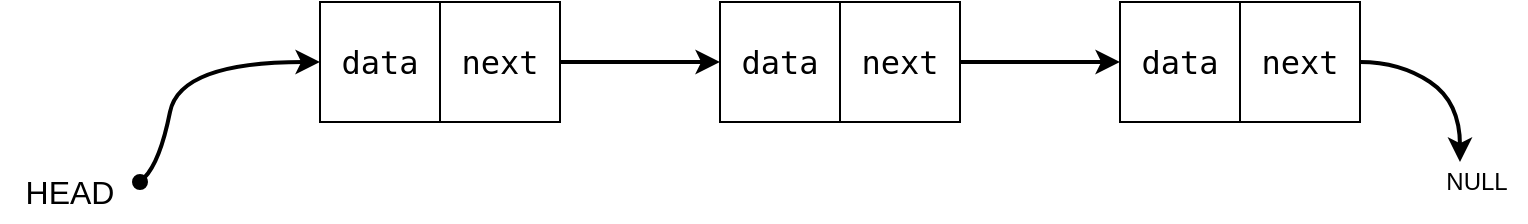 <mxfile version="12.9.3" type="device"><diagram id="3T6XXa4KqIWcqoQXKcZj" name="Page-1"><mxGraphModel dx="1296" dy="622" grid="1" gridSize="10" guides="1" tooltips="1" connect="1" arrows="1" fold="1" page="1" pageScale="1" pageWidth="850" pageHeight="1100" math="0" shadow="0"><root><mxCell id="0"/><mxCell id="1" parent="0"/><mxCell id="Z8ysf3RP-tLpuXfRaKUo-6" value="&lt;pre&gt;data&lt;/pre&gt;" style="rounded=0;whiteSpace=wrap;html=1;fontSize=16;" parent="1" vertex="1"><mxGeometry x="200" y="200" width="60" height="60" as="geometry"/></mxCell><mxCell id="WdGrn8KU4RR0bOzMLmEx-1" value="HEAD" style="text;html=1;strokeColor=none;fillColor=none;align=center;verticalAlign=middle;whiteSpace=wrap;rounded=0;fontSize=16;" parent="1" vertex="1"><mxGeometry x="40" y="280" width="70" height="30" as="geometry"/></mxCell><mxCell id="a1TBds31pDMdzw121-OZ-1" value="&lt;pre&gt;next&lt;/pre&gt;" style="rounded=0;whiteSpace=wrap;html=1;fontSize=16;" vertex="1" parent="1"><mxGeometry x="260" y="200" width="60" height="60" as="geometry"/></mxCell><mxCell id="a1TBds31pDMdzw121-OZ-2" value="&lt;pre&gt;data&lt;/pre&gt;" style="rounded=0;whiteSpace=wrap;html=1;fontSize=16;" vertex="1" parent="1"><mxGeometry x="400" y="200" width="60" height="60" as="geometry"/></mxCell><mxCell id="a1TBds31pDMdzw121-OZ-9" style="edgeStyle=orthogonalEdgeStyle;rounded=0;orthogonalLoop=1;jettySize=auto;html=1;exitX=1;exitY=0.5;exitDx=0;exitDy=0;entryX=0;entryY=0.5;entryDx=0;entryDy=0;startArrow=none;startFill=0;strokeWidth=2;" edge="1" parent="1" source="a1TBds31pDMdzw121-OZ-3" target="a1TBds31pDMdzw121-OZ-4"><mxGeometry relative="1" as="geometry"/></mxCell><mxCell id="a1TBds31pDMdzw121-OZ-3" value="&lt;pre&gt;next&lt;/pre&gt;" style="rounded=0;whiteSpace=wrap;html=1;fontSize=16;" vertex="1" parent="1"><mxGeometry x="460" y="200" width="60" height="60" as="geometry"/></mxCell><mxCell id="a1TBds31pDMdzw121-OZ-4" value="&lt;pre&gt;data&lt;/pre&gt;" style="rounded=0;whiteSpace=wrap;html=1;fontSize=16;" vertex="1" parent="1"><mxGeometry x="600" y="200" width="60" height="60" as="geometry"/></mxCell><mxCell id="a1TBds31pDMdzw121-OZ-5" value="&lt;pre&gt;next&lt;/pre&gt;" style="rounded=0;whiteSpace=wrap;html=1;fontSize=16;" vertex="1" parent="1"><mxGeometry x="660" y="200" width="60" height="60" as="geometry"/></mxCell><mxCell id="a1TBds31pDMdzw121-OZ-7" value="" style="curved=1;endArrow=classic;html=1;strokeWidth=2;startArrow=oval;startFill=1;entryX=0;entryY=0.5;entryDx=0;entryDy=0;" edge="1" parent="1" target="Z8ysf3RP-tLpuXfRaKUo-6"><mxGeometry width="50" height="50" relative="1" as="geometry"><mxPoint x="110" y="290" as="sourcePoint"/><mxPoint x="190" y="240" as="targetPoint"/><Array as="points"><mxPoint x="120" y="280"/><mxPoint x="130" y="230"/></Array></mxGeometry></mxCell><mxCell id="a1TBds31pDMdzw121-OZ-8" value="" style="endArrow=classic;html=1;strokeWidth=2;exitX=1;exitY=0.5;exitDx=0;exitDy=0;entryX=0;entryY=0.5;entryDx=0;entryDy=0;" edge="1" parent="1" source="a1TBds31pDMdzw121-OZ-1" target="a1TBds31pDMdzw121-OZ-2"><mxGeometry width="50" height="50" relative="1" as="geometry"><mxPoint x="400" y="300" as="sourcePoint"/><mxPoint x="450" y="250" as="targetPoint"/></mxGeometry></mxCell><mxCell id="a1TBds31pDMdzw121-OZ-10" value="" style="curved=1;endArrow=classic;html=1;strokeWidth=2;startArrow=none;startFill=0;exitX=1;exitY=0.5;exitDx=0;exitDy=0;" edge="1" parent="1" source="a1TBds31pDMdzw121-OZ-5"><mxGeometry width="50" height="50" relative="1" as="geometry"><mxPoint x="740" y="360" as="sourcePoint"/><mxPoint x="770" y="280" as="targetPoint"/><Array as="points"><mxPoint x="740" y="230"/><mxPoint x="770" y="250"/></Array></mxGeometry></mxCell><mxCell id="a1TBds31pDMdzw121-OZ-11" value="NULL" style="text;html=1;align=center;verticalAlign=middle;resizable=0;points=[];autosize=1;" vertex="1" parent="1"><mxGeometry x="753" y="280" width="50" height="20" as="geometry"/></mxCell></root></mxGraphModel></diagram></mxfile>